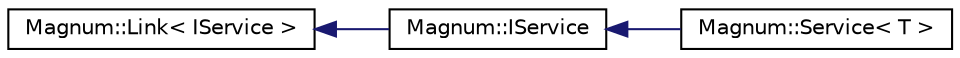 digraph "圖形化之類別階層"
{
  edge [fontname="Helvetica",fontsize="10",labelfontname="Helvetica",labelfontsize="10"];
  node [fontname="Helvetica",fontsize="10",shape=record];
  rankdir="LR";
  Node1 [label="Magnum::Link\< IService \>",height=0.2,width=0.4,color="black", fillcolor="white", style="filled",URL="$class_magnum_1_1_link.html"];
  Node1 -> Node2 [dir="back",color="midnightblue",fontsize="10",style="solid",fontname="Helvetica"];
  Node2 [label="Magnum::IService",height=0.2,width=0.4,color="black", fillcolor="white", style="filled",URL="$class_magnum_1_1_i_service.html",tooltip="This is interface for the Services. "];
  Node2 -> Node3 [dir="back",color="midnightblue",fontsize="10",style="solid",fontname="Helvetica"];
  Node3 [label="Magnum::Service\< T \>",height=0.2,width=0.4,color="black", fillcolor="white", style="filled",URL="$class_magnum_1_1_service.html"];
}
